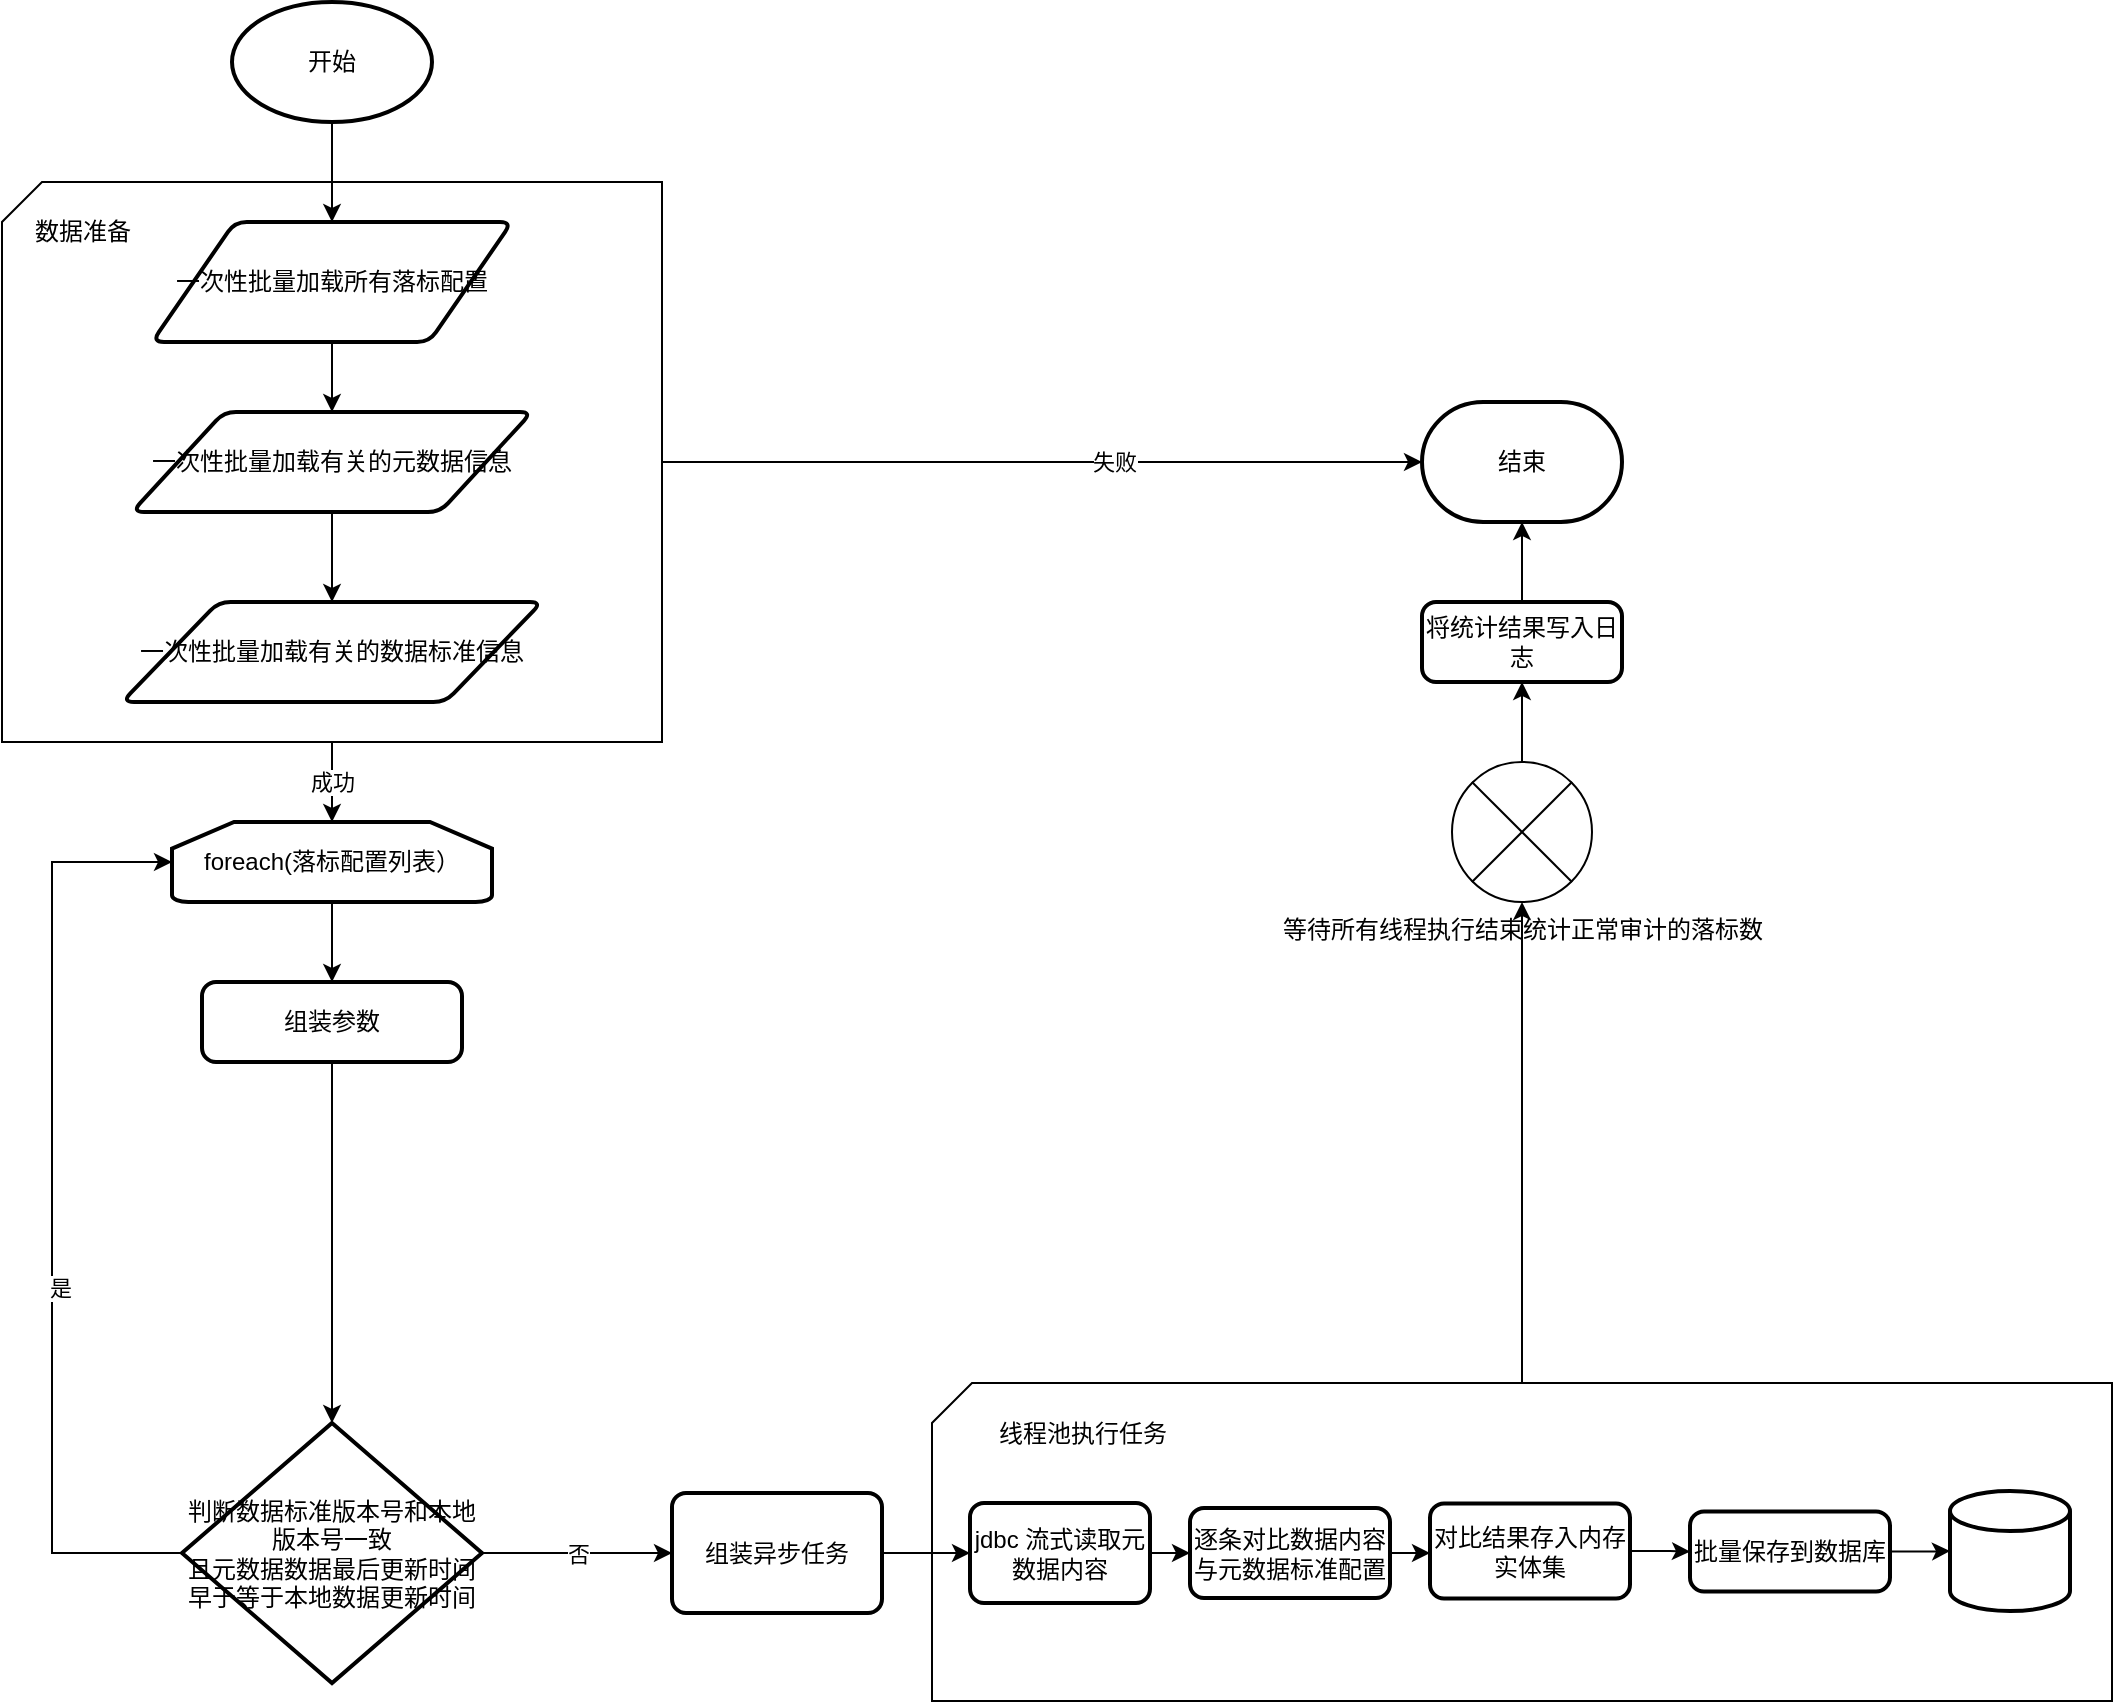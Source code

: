 <mxfile version="20.6.2" type="github">
  <diagram id="FWyG2BAMKEWw0-Zlmys5" name="第 1 页">
    <mxGraphModel dx="1085" dy="612" grid="1" gridSize="10" guides="1" tooltips="1" connect="1" arrows="1" fold="1" page="1" pageScale="1" pageWidth="827" pageHeight="1169" math="0" shadow="0">
      <root>
        <mxCell id="0" />
        <mxCell id="1" parent="0" />
        <mxCell id="83Rl3TBCxd0tM_nyBqNF-27" value="" style="edgeStyle=orthogonalEdgeStyle;rounded=0;orthogonalLoop=1;jettySize=auto;html=1;" edge="1" parent="1" source="83Rl3TBCxd0tM_nyBqNF-19" target="83Rl3TBCxd0tM_nyBqNF-26">
          <mxGeometry relative="1" as="geometry" />
        </mxCell>
        <mxCell id="83Rl3TBCxd0tM_nyBqNF-29" value="失败" style="edgeLabel;html=1;align=center;verticalAlign=middle;resizable=0;points=[];" vertex="1" connectable="0" parent="83Rl3TBCxd0tM_nyBqNF-27">
          <mxGeometry x="0.187" relative="1" as="geometry">
            <mxPoint as="offset" />
          </mxGeometry>
        </mxCell>
        <mxCell id="83Rl3TBCxd0tM_nyBqNF-31" value="成功" style="edgeStyle=orthogonalEdgeStyle;rounded=0;orthogonalLoop=1;jettySize=auto;html=1;" edge="1" parent="1" source="83Rl3TBCxd0tM_nyBqNF-19" target="83Rl3TBCxd0tM_nyBqNF-30">
          <mxGeometry relative="1" as="geometry" />
        </mxCell>
        <mxCell id="83Rl3TBCxd0tM_nyBqNF-19" value="" style="verticalLabelPosition=bottom;verticalAlign=top;html=1;shape=card;whiteSpace=wrap;size=20;arcSize=12;" vertex="1" parent="1">
          <mxGeometry x="55" y="140" width="330" height="280" as="geometry" />
        </mxCell>
        <mxCell id="83Rl3TBCxd0tM_nyBqNF-6" value="" style="edgeStyle=orthogonalEdgeStyle;rounded=0;orthogonalLoop=1;jettySize=auto;html=1;" edge="1" parent="1" source="83Rl3TBCxd0tM_nyBqNF-1" target="83Rl3TBCxd0tM_nyBqNF-2">
          <mxGeometry relative="1" as="geometry" />
        </mxCell>
        <mxCell id="83Rl3TBCxd0tM_nyBqNF-1" value="开始" style="strokeWidth=2;html=1;shape=mxgraph.flowchart.start_1;whiteSpace=wrap;" vertex="1" parent="1">
          <mxGeometry x="170" y="50" width="100" height="60" as="geometry" />
        </mxCell>
        <mxCell id="83Rl3TBCxd0tM_nyBqNF-7" value="" style="edgeStyle=orthogonalEdgeStyle;rounded=0;orthogonalLoop=1;jettySize=auto;html=1;" edge="1" parent="1" source="83Rl3TBCxd0tM_nyBqNF-2" target="83Rl3TBCxd0tM_nyBqNF-3">
          <mxGeometry relative="1" as="geometry" />
        </mxCell>
        <mxCell id="83Rl3TBCxd0tM_nyBqNF-2" value="一次性批量加载所有落标配置" style="shape=parallelogram;html=1;strokeWidth=2;perimeter=parallelogramPerimeter;whiteSpace=wrap;rounded=1;arcSize=12;size=0.23;" vertex="1" parent="1">
          <mxGeometry x="130" y="160" width="180" height="60" as="geometry" />
        </mxCell>
        <mxCell id="83Rl3TBCxd0tM_nyBqNF-8" value="" style="edgeStyle=orthogonalEdgeStyle;rounded=0;orthogonalLoop=1;jettySize=auto;html=1;" edge="1" parent="1" source="83Rl3TBCxd0tM_nyBqNF-3" target="83Rl3TBCxd0tM_nyBqNF-5">
          <mxGeometry relative="1" as="geometry" />
        </mxCell>
        <mxCell id="83Rl3TBCxd0tM_nyBqNF-3" value="一次性批量加载有关的元数据信息" style="shape=parallelogram;html=1;strokeWidth=2;perimeter=parallelogramPerimeter;whiteSpace=wrap;rounded=1;arcSize=12;size=0.23;" vertex="1" parent="1">
          <mxGeometry x="120" y="255" width="200" height="50" as="geometry" />
        </mxCell>
        <mxCell id="83Rl3TBCxd0tM_nyBqNF-5" value="一次性批量加载有关的数据标准信息" style="shape=parallelogram;html=1;strokeWidth=2;perimeter=parallelogramPerimeter;whiteSpace=wrap;rounded=1;arcSize=12;size=0.23;" vertex="1" parent="1">
          <mxGeometry x="115" y="350" width="210" height="50" as="geometry" />
        </mxCell>
        <mxCell id="83Rl3TBCxd0tM_nyBqNF-20" value="数据准备" style="text;html=1;resizable=0;autosize=1;align=center;verticalAlign=middle;points=[];fillColor=none;strokeColor=none;rounded=0;" vertex="1" parent="1">
          <mxGeometry x="60" y="150" width="70" height="30" as="geometry" />
        </mxCell>
        <mxCell id="83Rl3TBCxd0tM_nyBqNF-26" value="结束" style="strokeWidth=2;html=1;shape=mxgraph.flowchart.terminator;whiteSpace=wrap;" vertex="1" parent="1">
          <mxGeometry x="765" y="250" width="100" height="60" as="geometry" />
        </mxCell>
        <mxCell id="83Rl3TBCxd0tM_nyBqNF-38" value="" style="edgeStyle=orthogonalEdgeStyle;rounded=0;orthogonalLoop=1;jettySize=auto;html=1;" edge="1" parent="1" source="83Rl3TBCxd0tM_nyBqNF-30" target="83Rl3TBCxd0tM_nyBqNF-34">
          <mxGeometry relative="1" as="geometry" />
        </mxCell>
        <mxCell id="83Rl3TBCxd0tM_nyBqNF-30" value="foreach(落标配置列表）" style="strokeWidth=2;html=1;shape=mxgraph.flowchart.loop_limit;whiteSpace=wrap;" vertex="1" parent="1">
          <mxGeometry x="140" y="460" width="160" height="40" as="geometry" />
        </mxCell>
        <mxCell id="83Rl3TBCxd0tM_nyBqNF-71" value="" style="edgeStyle=orthogonalEdgeStyle;rounded=0;orthogonalLoop=1;jettySize=auto;html=1;" edge="1" parent="1" source="83Rl3TBCxd0tM_nyBqNF-34" target="83Rl3TBCxd0tM_nyBqNF-70">
          <mxGeometry relative="1" as="geometry" />
        </mxCell>
        <mxCell id="83Rl3TBCxd0tM_nyBqNF-34" value="组装参数" style="rounded=1;whiteSpace=wrap;html=1;absoluteArcSize=1;arcSize=14;strokeWidth=2;" vertex="1" parent="1">
          <mxGeometry x="155" y="540" width="130" height="40" as="geometry" />
        </mxCell>
        <mxCell id="83Rl3TBCxd0tM_nyBqNF-59" value="" style="edgeStyle=orthogonalEdgeStyle;rounded=0;orthogonalLoop=1;jettySize=auto;html=1;" edge="1" parent="1" source="83Rl3TBCxd0tM_nyBqNF-39" target="83Rl3TBCxd0tM_nyBqNF-57">
          <mxGeometry relative="1" as="geometry" />
        </mxCell>
        <mxCell id="83Rl3TBCxd0tM_nyBqNF-39" value="" style="verticalLabelPosition=bottom;verticalAlign=top;html=1;shape=card;whiteSpace=wrap;size=20;arcSize=12;" vertex="1" parent="1">
          <mxGeometry x="520" y="740.5" width="590" height="159" as="geometry" />
        </mxCell>
        <mxCell id="83Rl3TBCxd0tM_nyBqNF-44" value="" style="edgeStyle=orthogonalEdgeStyle;rounded=0;orthogonalLoop=1;jettySize=auto;html=1;" edge="1" parent="1" source="83Rl3TBCxd0tM_nyBqNF-40" target="83Rl3TBCxd0tM_nyBqNF-41">
          <mxGeometry relative="1" as="geometry" />
        </mxCell>
        <mxCell id="83Rl3TBCxd0tM_nyBqNF-40" value="jdbc 流式读取元数据内容" style="rounded=1;whiteSpace=wrap;html=1;absoluteArcSize=1;arcSize=14;strokeWidth=2;" vertex="1" parent="1">
          <mxGeometry x="539" y="800.5" width="90" height="50" as="geometry" />
        </mxCell>
        <mxCell id="83Rl3TBCxd0tM_nyBqNF-45" value="" style="edgeStyle=orthogonalEdgeStyle;rounded=0;orthogonalLoop=1;jettySize=auto;html=1;" edge="1" parent="1" source="83Rl3TBCxd0tM_nyBqNF-41" target="83Rl3TBCxd0tM_nyBqNF-43">
          <mxGeometry relative="1" as="geometry" />
        </mxCell>
        <mxCell id="83Rl3TBCxd0tM_nyBqNF-41" value="逐条对比数据内容与元数据标准配置" style="rounded=1;whiteSpace=wrap;html=1;absoluteArcSize=1;arcSize=14;strokeWidth=2;" vertex="1" parent="1">
          <mxGeometry x="649" y="803" width="100" height="45" as="geometry" />
        </mxCell>
        <mxCell id="83Rl3TBCxd0tM_nyBqNF-62" value="" style="edgeStyle=orthogonalEdgeStyle;rounded=0;orthogonalLoop=1;jettySize=auto;html=1;" edge="1" parent="1" source="83Rl3TBCxd0tM_nyBqNF-43" target="83Rl3TBCxd0tM_nyBqNF-61">
          <mxGeometry relative="1" as="geometry" />
        </mxCell>
        <mxCell id="83Rl3TBCxd0tM_nyBqNF-43" value="对比结果存入内存实体集" style="rounded=1;whiteSpace=wrap;html=1;absoluteArcSize=1;arcSize=14;strokeWidth=2;" vertex="1" parent="1">
          <mxGeometry x="769" y="800.75" width="100" height="47.5" as="geometry" />
        </mxCell>
        <mxCell id="83Rl3TBCxd0tM_nyBqNF-51" value="" style="edgeStyle=orthogonalEdgeStyle;rounded=0;orthogonalLoop=1;jettySize=auto;html=1;" edge="1" parent="1" source="83Rl3TBCxd0tM_nyBqNF-49" target="83Rl3TBCxd0tM_nyBqNF-40">
          <mxGeometry relative="1" as="geometry" />
        </mxCell>
        <mxCell id="83Rl3TBCxd0tM_nyBqNF-49" value="组装异步任务" style="rounded=1;whiteSpace=wrap;html=1;absoluteArcSize=1;arcSize=14;strokeWidth=2;" vertex="1" parent="1">
          <mxGeometry x="390" y="795.5" width="105" height="60" as="geometry" />
        </mxCell>
        <mxCell id="83Rl3TBCxd0tM_nyBqNF-54" value="线程池执行任务" style="text;html=1;resizable=0;autosize=1;align=center;verticalAlign=middle;points=[];fillColor=none;strokeColor=none;rounded=0;" vertex="1" parent="1">
          <mxGeometry x="540" y="750.5" width="110" height="30" as="geometry" />
        </mxCell>
        <mxCell id="83Rl3TBCxd0tM_nyBqNF-55" value="" style="strokeWidth=2;html=1;shape=mxgraph.flowchart.database;whiteSpace=wrap;" vertex="1" parent="1">
          <mxGeometry x="1029" y="794.5" width="60" height="60" as="geometry" />
        </mxCell>
        <mxCell id="83Rl3TBCxd0tM_nyBqNF-64" value="" style="edgeStyle=orthogonalEdgeStyle;rounded=0;orthogonalLoop=1;jettySize=auto;html=1;" edge="1" parent="1" source="83Rl3TBCxd0tM_nyBqNF-57" target="83Rl3TBCxd0tM_nyBqNF-60">
          <mxGeometry relative="1" as="geometry" />
        </mxCell>
        <mxCell id="83Rl3TBCxd0tM_nyBqNF-57" value="等待所有线程执行结束统计正常审计的落标数" style="verticalLabelPosition=bottom;verticalAlign=top;html=1;shape=mxgraph.flowchart.or;" vertex="1" parent="1">
          <mxGeometry x="780" y="430" width="70" height="70" as="geometry" />
        </mxCell>
        <mxCell id="83Rl3TBCxd0tM_nyBqNF-65" value="" style="edgeStyle=orthogonalEdgeStyle;rounded=0;orthogonalLoop=1;jettySize=auto;html=1;" edge="1" parent="1" source="83Rl3TBCxd0tM_nyBqNF-60" target="83Rl3TBCxd0tM_nyBqNF-26">
          <mxGeometry relative="1" as="geometry" />
        </mxCell>
        <mxCell id="83Rl3TBCxd0tM_nyBqNF-60" value="将统计结果写入日志" style="rounded=1;whiteSpace=wrap;html=1;absoluteArcSize=1;arcSize=14;strokeWidth=2;" vertex="1" parent="1">
          <mxGeometry x="765" y="350" width="100" height="40" as="geometry" />
        </mxCell>
        <mxCell id="83Rl3TBCxd0tM_nyBqNF-63" value="" style="edgeStyle=orthogonalEdgeStyle;rounded=0;orthogonalLoop=1;jettySize=auto;html=1;" edge="1" parent="1" source="83Rl3TBCxd0tM_nyBqNF-61" target="83Rl3TBCxd0tM_nyBqNF-55">
          <mxGeometry relative="1" as="geometry" />
        </mxCell>
        <mxCell id="83Rl3TBCxd0tM_nyBqNF-61" value="批量保存到数据库" style="rounded=1;whiteSpace=wrap;html=1;absoluteArcSize=1;arcSize=14;strokeWidth=2;" vertex="1" parent="1">
          <mxGeometry x="899" y="804.75" width="100" height="40" as="geometry" />
        </mxCell>
        <mxCell id="83Rl3TBCxd0tM_nyBqNF-72" value="否" style="edgeStyle=orthogonalEdgeStyle;rounded=0;orthogonalLoop=1;jettySize=auto;html=1;" edge="1" parent="1" source="83Rl3TBCxd0tM_nyBqNF-70" target="83Rl3TBCxd0tM_nyBqNF-49">
          <mxGeometry relative="1" as="geometry" />
        </mxCell>
        <mxCell id="83Rl3TBCxd0tM_nyBqNF-74" style="edgeStyle=orthogonalEdgeStyle;rounded=0;orthogonalLoop=1;jettySize=auto;html=1;entryX=0;entryY=0.5;entryDx=0;entryDy=0;entryPerimeter=0;" edge="1" parent="1" source="83Rl3TBCxd0tM_nyBqNF-70" target="83Rl3TBCxd0tM_nyBqNF-30">
          <mxGeometry relative="1" as="geometry">
            <Array as="points">
              <mxPoint x="80" y="826" />
              <mxPoint x="80" y="480" />
            </Array>
          </mxGeometry>
        </mxCell>
        <mxCell id="83Rl3TBCxd0tM_nyBqNF-75" value="是" style="edgeLabel;html=1;align=center;verticalAlign=middle;resizable=0;points=[];" vertex="1" connectable="0" parent="83Rl3TBCxd0tM_nyBqNF-74">
          <mxGeometry x="-0.156" y="-4" relative="1" as="geometry">
            <mxPoint y="1" as="offset" />
          </mxGeometry>
        </mxCell>
        <mxCell id="83Rl3TBCxd0tM_nyBqNF-70" value="判断数据标准版本号和本地版本号一致&lt;br&gt;且元数据数据最后更新时间早于等于本地数据更新时间" style="strokeWidth=2;html=1;shape=mxgraph.flowchart.decision;whiteSpace=wrap;" vertex="1" parent="1">
          <mxGeometry x="145" y="760.5" width="150" height="130" as="geometry" />
        </mxCell>
      </root>
    </mxGraphModel>
  </diagram>
</mxfile>
